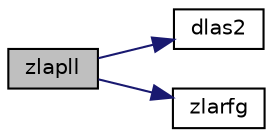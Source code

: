 digraph "zlapll"
{
 // LATEX_PDF_SIZE
  edge [fontname="Helvetica",fontsize="10",labelfontname="Helvetica",labelfontsize="10"];
  node [fontname="Helvetica",fontsize="10",shape=record];
  rankdir="LR";
  Node1 [label="zlapll",height=0.2,width=0.4,color="black", fillcolor="grey75", style="filled", fontcolor="black",tooltip="ZLAPLL measures the linear dependence of two vectors."];
  Node1 -> Node2 [color="midnightblue",fontsize="10",style="solid",fontname="Helvetica"];
  Node2 [label="dlas2",height=0.2,width=0.4,color="black", fillcolor="white", style="filled",URL="$dlas2_8f.html#a307400bc17cbe31b5b8827a2802efae4",tooltip="DLAS2 computes singular values of a 2-by-2 triangular matrix."];
  Node1 -> Node3 [color="midnightblue",fontsize="10",style="solid",fontname="Helvetica"];
  Node3 [label="zlarfg",height=0.2,width=0.4,color="black", fillcolor="white", style="filled",URL="$zlarfg_8f.html#af496f956f05bac0668fed468230355c7",tooltip="ZLARFG generates an elementary reflector (Householder matrix)."];
}
